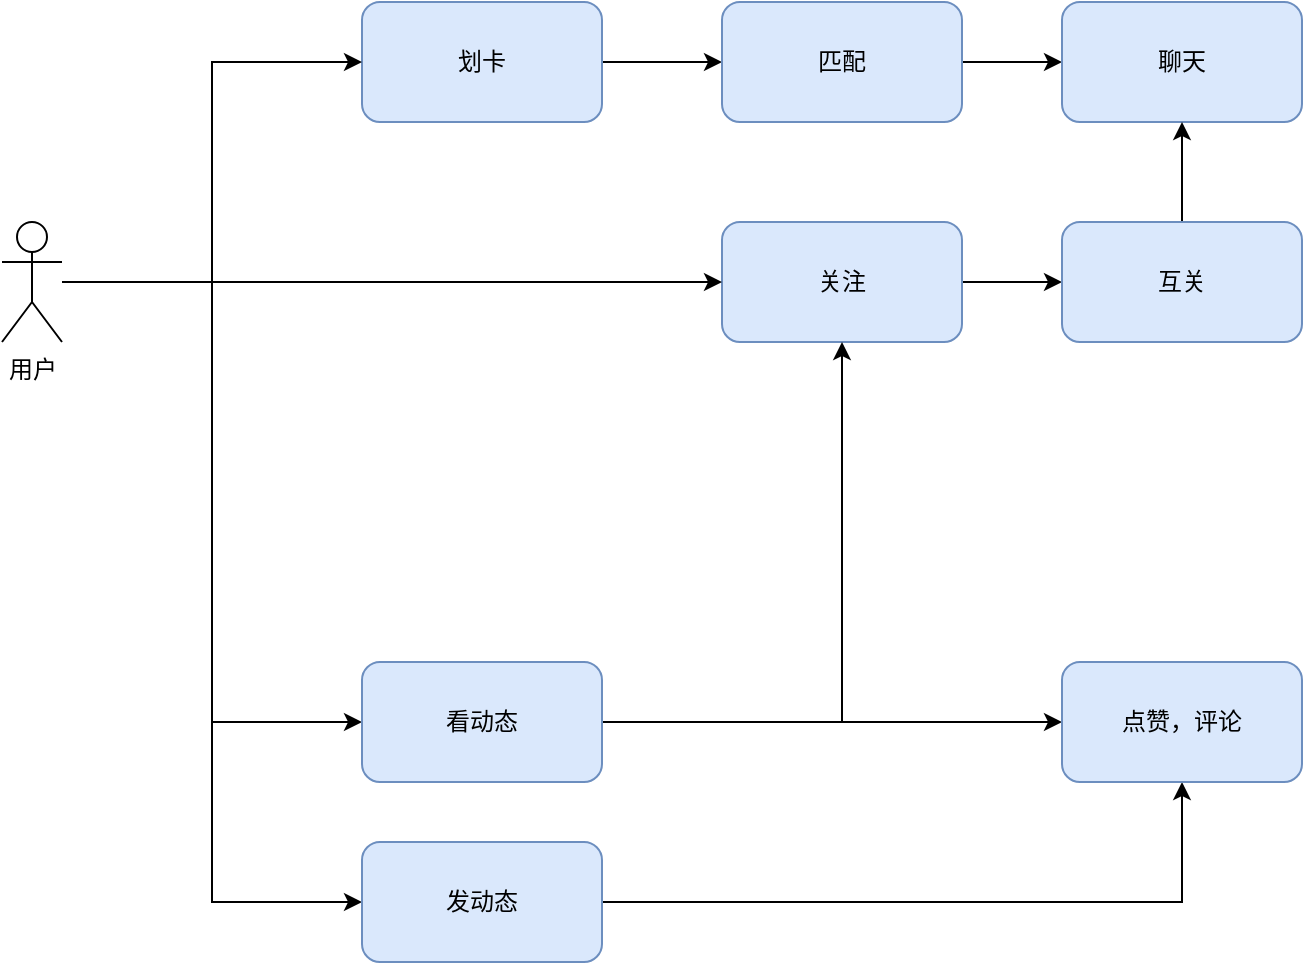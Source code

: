 <mxfile version="13.1.3" type="github">
  <diagram id="5Cw2nQxGaLWoQe9xd4y4" name="Page-1">
    <mxGraphModel dx="906" dy="590" grid="1" gridSize="10" guides="1" tooltips="1" connect="1" arrows="1" fold="1" page="1" pageScale="1" pageWidth="827" pageHeight="1169" math="0" shadow="0">
      <root>
        <mxCell id="0" />
        <mxCell id="1" parent="0" />
        <mxCell id="V2vGOV_dG1tEtstJIE-F-3" style="edgeStyle=orthogonalEdgeStyle;rounded=0;orthogonalLoop=1;jettySize=auto;html=1;" edge="1" parent="1" source="V2vGOV_dG1tEtstJIE-F-1" target="V2vGOV_dG1tEtstJIE-F-2">
          <mxGeometry relative="1" as="geometry" />
        </mxCell>
        <mxCell id="V2vGOV_dG1tEtstJIE-F-1" value="划卡" style="rounded=1;whiteSpace=wrap;html=1;fillColor=#dae8fc;strokeColor=#6c8ebf;" vertex="1" parent="1">
          <mxGeometry x="240" y="100" width="120" height="60" as="geometry" />
        </mxCell>
        <mxCell id="V2vGOV_dG1tEtstJIE-F-4" style="edgeStyle=orthogonalEdgeStyle;rounded=0;orthogonalLoop=1;jettySize=auto;html=1;" edge="1" parent="1" source="V2vGOV_dG1tEtstJIE-F-2">
          <mxGeometry relative="1" as="geometry">
            <mxPoint x="590" y="130" as="targetPoint" />
          </mxGeometry>
        </mxCell>
        <mxCell id="V2vGOV_dG1tEtstJIE-F-2" value="匹配" style="rounded=1;whiteSpace=wrap;html=1;fillColor=#dae8fc;strokeColor=#6c8ebf;" vertex="1" parent="1">
          <mxGeometry x="420" y="100" width="120" height="60" as="geometry" />
        </mxCell>
        <mxCell id="V2vGOV_dG1tEtstJIE-F-5" value="聊天" style="rounded=1;whiteSpace=wrap;html=1;fillColor=#dae8fc;strokeColor=#6c8ebf;" vertex="1" parent="1">
          <mxGeometry x="590" y="100" width="120" height="60" as="geometry" />
        </mxCell>
        <mxCell id="V2vGOV_dG1tEtstJIE-F-9" style="edgeStyle=orthogonalEdgeStyle;rounded=0;orthogonalLoop=1;jettySize=auto;html=1;entryX=0;entryY=0.5;entryDx=0;entryDy=0;" edge="1" parent="1" source="V2vGOV_dG1tEtstJIE-F-6" target="V2vGOV_dG1tEtstJIE-F-7">
          <mxGeometry relative="1" as="geometry" />
        </mxCell>
        <mxCell id="V2vGOV_dG1tEtstJIE-F-6" value="关注" style="rounded=1;whiteSpace=wrap;html=1;fillColor=#dae8fc;strokeColor=#6c8ebf;" vertex="1" parent="1">
          <mxGeometry x="420" y="210" width="120" height="60" as="geometry" />
        </mxCell>
        <mxCell id="V2vGOV_dG1tEtstJIE-F-8" style="edgeStyle=orthogonalEdgeStyle;rounded=0;orthogonalLoop=1;jettySize=auto;html=1;" edge="1" parent="1" source="V2vGOV_dG1tEtstJIE-F-7" target="V2vGOV_dG1tEtstJIE-F-5">
          <mxGeometry relative="1" as="geometry" />
        </mxCell>
        <mxCell id="V2vGOV_dG1tEtstJIE-F-7" value="互关" style="rounded=1;whiteSpace=wrap;html=1;fillColor=#dae8fc;strokeColor=#6c8ebf;" vertex="1" parent="1">
          <mxGeometry x="590" y="210" width="120" height="60" as="geometry" />
        </mxCell>
        <mxCell id="V2vGOV_dG1tEtstJIE-F-11" style="edgeStyle=orthogonalEdgeStyle;rounded=0;orthogonalLoop=1;jettySize=auto;html=1;entryX=0;entryY=0.5;entryDx=0;entryDy=0;" edge="1" parent="1" source="V2vGOV_dG1tEtstJIE-F-10" target="V2vGOV_dG1tEtstJIE-F-1">
          <mxGeometry relative="1" as="geometry" />
        </mxCell>
        <mxCell id="V2vGOV_dG1tEtstJIE-F-12" style="edgeStyle=orthogonalEdgeStyle;rounded=0;orthogonalLoop=1;jettySize=auto;html=1;entryX=0;entryY=0.5;entryDx=0;entryDy=0;" edge="1" parent="1" source="V2vGOV_dG1tEtstJIE-F-10" target="V2vGOV_dG1tEtstJIE-F-6">
          <mxGeometry relative="1" as="geometry" />
        </mxCell>
        <mxCell id="V2vGOV_dG1tEtstJIE-F-16" style="edgeStyle=orthogonalEdgeStyle;rounded=0;orthogonalLoop=1;jettySize=auto;html=1;entryX=0;entryY=0.5;entryDx=0;entryDy=0;" edge="1" parent="1" source="V2vGOV_dG1tEtstJIE-F-10" target="V2vGOV_dG1tEtstJIE-F-14">
          <mxGeometry relative="1" as="geometry" />
        </mxCell>
        <mxCell id="V2vGOV_dG1tEtstJIE-F-17" style="edgeStyle=orthogonalEdgeStyle;rounded=0;orthogonalLoop=1;jettySize=auto;html=1;entryX=0;entryY=0.5;entryDx=0;entryDy=0;" edge="1" parent="1" source="V2vGOV_dG1tEtstJIE-F-10" target="V2vGOV_dG1tEtstJIE-F-15">
          <mxGeometry relative="1" as="geometry" />
        </mxCell>
        <mxCell id="V2vGOV_dG1tEtstJIE-F-10" value="用户" style="shape=umlActor;verticalLabelPosition=bottom;labelBackgroundColor=#ffffff;verticalAlign=top;html=1;outlineConnect=0;" vertex="1" parent="1">
          <mxGeometry x="60" y="210" width="30" height="60" as="geometry" />
        </mxCell>
        <mxCell id="V2vGOV_dG1tEtstJIE-F-21" style="edgeStyle=orthogonalEdgeStyle;rounded=0;orthogonalLoop=1;jettySize=auto;html=1;entryX=0.5;entryY=1;entryDx=0;entryDy=0;" edge="1" parent="1" source="V2vGOV_dG1tEtstJIE-F-14" target="V2vGOV_dG1tEtstJIE-F-18">
          <mxGeometry relative="1" as="geometry">
            <Array as="points">
              <mxPoint x="650" y="550" />
            </Array>
          </mxGeometry>
        </mxCell>
        <mxCell id="V2vGOV_dG1tEtstJIE-F-14" value="发动态" style="rounded=1;whiteSpace=wrap;html=1;fillColor=#dae8fc;strokeColor=#6c8ebf;" vertex="1" parent="1">
          <mxGeometry x="240" y="520" width="120" height="60" as="geometry" />
        </mxCell>
        <mxCell id="V2vGOV_dG1tEtstJIE-F-19" style="edgeStyle=orthogonalEdgeStyle;rounded=0;orthogonalLoop=1;jettySize=auto;html=1;entryX=0;entryY=0.5;entryDx=0;entryDy=0;" edge="1" parent="1" source="V2vGOV_dG1tEtstJIE-F-15" target="V2vGOV_dG1tEtstJIE-F-18">
          <mxGeometry relative="1" as="geometry" />
        </mxCell>
        <mxCell id="V2vGOV_dG1tEtstJIE-F-20" style="edgeStyle=orthogonalEdgeStyle;rounded=0;orthogonalLoop=1;jettySize=auto;html=1;entryX=0.5;entryY=1;entryDx=0;entryDy=0;" edge="1" parent="1" source="V2vGOV_dG1tEtstJIE-F-15" target="V2vGOV_dG1tEtstJIE-F-6">
          <mxGeometry relative="1" as="geometry" />
        </mxCell>
        <mxCell id="V2vGOV_dG1tEtstJIE-F-15" value="看动态" style="rounded=1;whiteSpace=wrap;html=1;fillColor=#dae8fc;strokeColor=#6c8ebf;" vertex="1" parent="1">
          <mxGeometry x="240" y="430" width="120" height="60" as="geometry" />
        </mxCell>
        <mxCell id="V2vGOV_dG1tEtstJIE-F-18" value="点赞，评论" style="rounded=1;whiteSpace=wrap;html=1;fillColor=#dae8fc;strokeColor=#6c8ebf;" vertex="1" parent="1">
          <mxGeometry x="590" y="430" width="120" height="60" as="geometry" />
        </mxCell>
      </root>
    </mxGraphModel>
  </diagram>
</mxfile>
